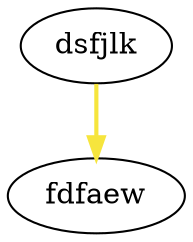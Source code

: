 digraph {
	graph [bb="0,0,71.494,108"];
	node [label="\N"];
	dsfjlk	 [height=0.5,
		pos="35.747,90",
		width=0.84854];
	fdfaew	 [height=0.5,
		pos="35.747,18",
		width=0.99297];
	dsfjlk -> fdfaew [key="key=711439",
	arrowhead=normal,
	color="#f6e53d",
	pos="e,35.747,36.104 35.747,71.697 35.747,63.983 35.747,54.712 35.747,46.112",
	style=bold];
}
